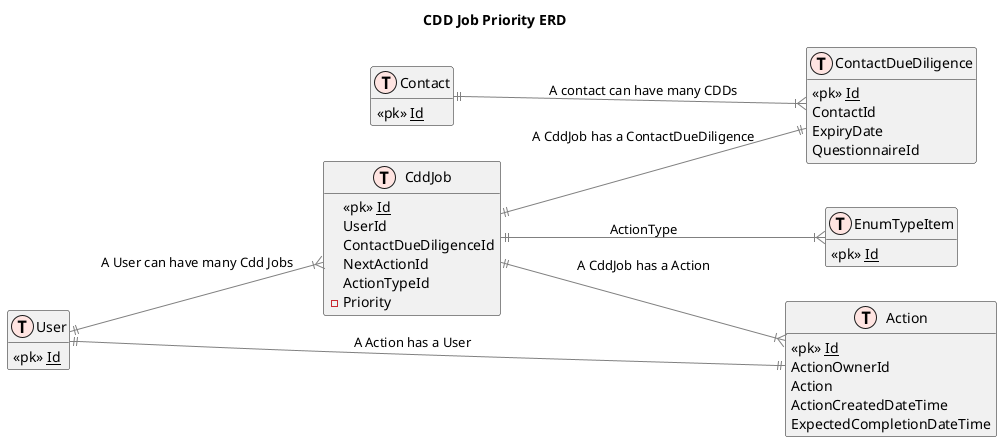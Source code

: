 @startuml

title CDD Job Priority ERD

left to right direction

!define table(x) class x << (T,mistyrose) >>   
!define view(x) class x << (V,lightblue) >>   
!define table(x) class x << (T,mistyrose) >>  
!define tr(x) class x << (R,red) >>  
!define tf(x) class x << (F,darkorange) >>   
!define af(x) class x << (F,white) >>   
!define fn(x) class x << (F,plum) >>   
!define fs(x) class x << (F,tan) >>   
!define ft(x) class x << (F,wheat) >>   
!define if(x) class x << (F,gaisboro) >>   
!define p(x) class x << (P,indianred) >>   
!define pc(x) class x << (P,lemonshiffon) >>   
!define x(x) class x << (P,linen) >>     
!define primary_key(x) <<pk>> <u>x</u>
!define foreign_key(x) <<fk>> <b>x</b>
!define link( k, y) k }--||  y
hide methods   
hide stereotypes  
skinparam classarrowcolor gray  

table(User)
{
    primary_key(Id)
}

table(Contact)
{
    primary_key(Id)
}

table(ContactDueDiligence)
{
    primary_key(Id)
    ContactId
    ExpiryDate
    QuestionnaireId
}

table( CddJob)
{
    primary_key(Id)
    UserId
    ContactDueDiligenceId
    NextActionId
    ActionTypeId
    - Priority
}

table(Action)
{
    primary_key(Id)
    ActionOwnerId
    Action
    ActionCreatedDateTime
    ExpectedCompletionDateTime 
}

table(EnumTypeItem)
{
    primary_key(Id)
}

User ||--|{ CddJob : A User can have many Cdd Jobs
CddJob ||--|| ContactDueDiligence : A CddJob has a ContactDueDiligence
CddJob ||--|{ EnumTypeItem : ActionType
CddJob ||--|{ Action : A CddJob has a Action

Action ||--|| User : A Action has a User 

Contact ||--|{ ContactDueDiligence : A contact can have many CDDs


@enduml

